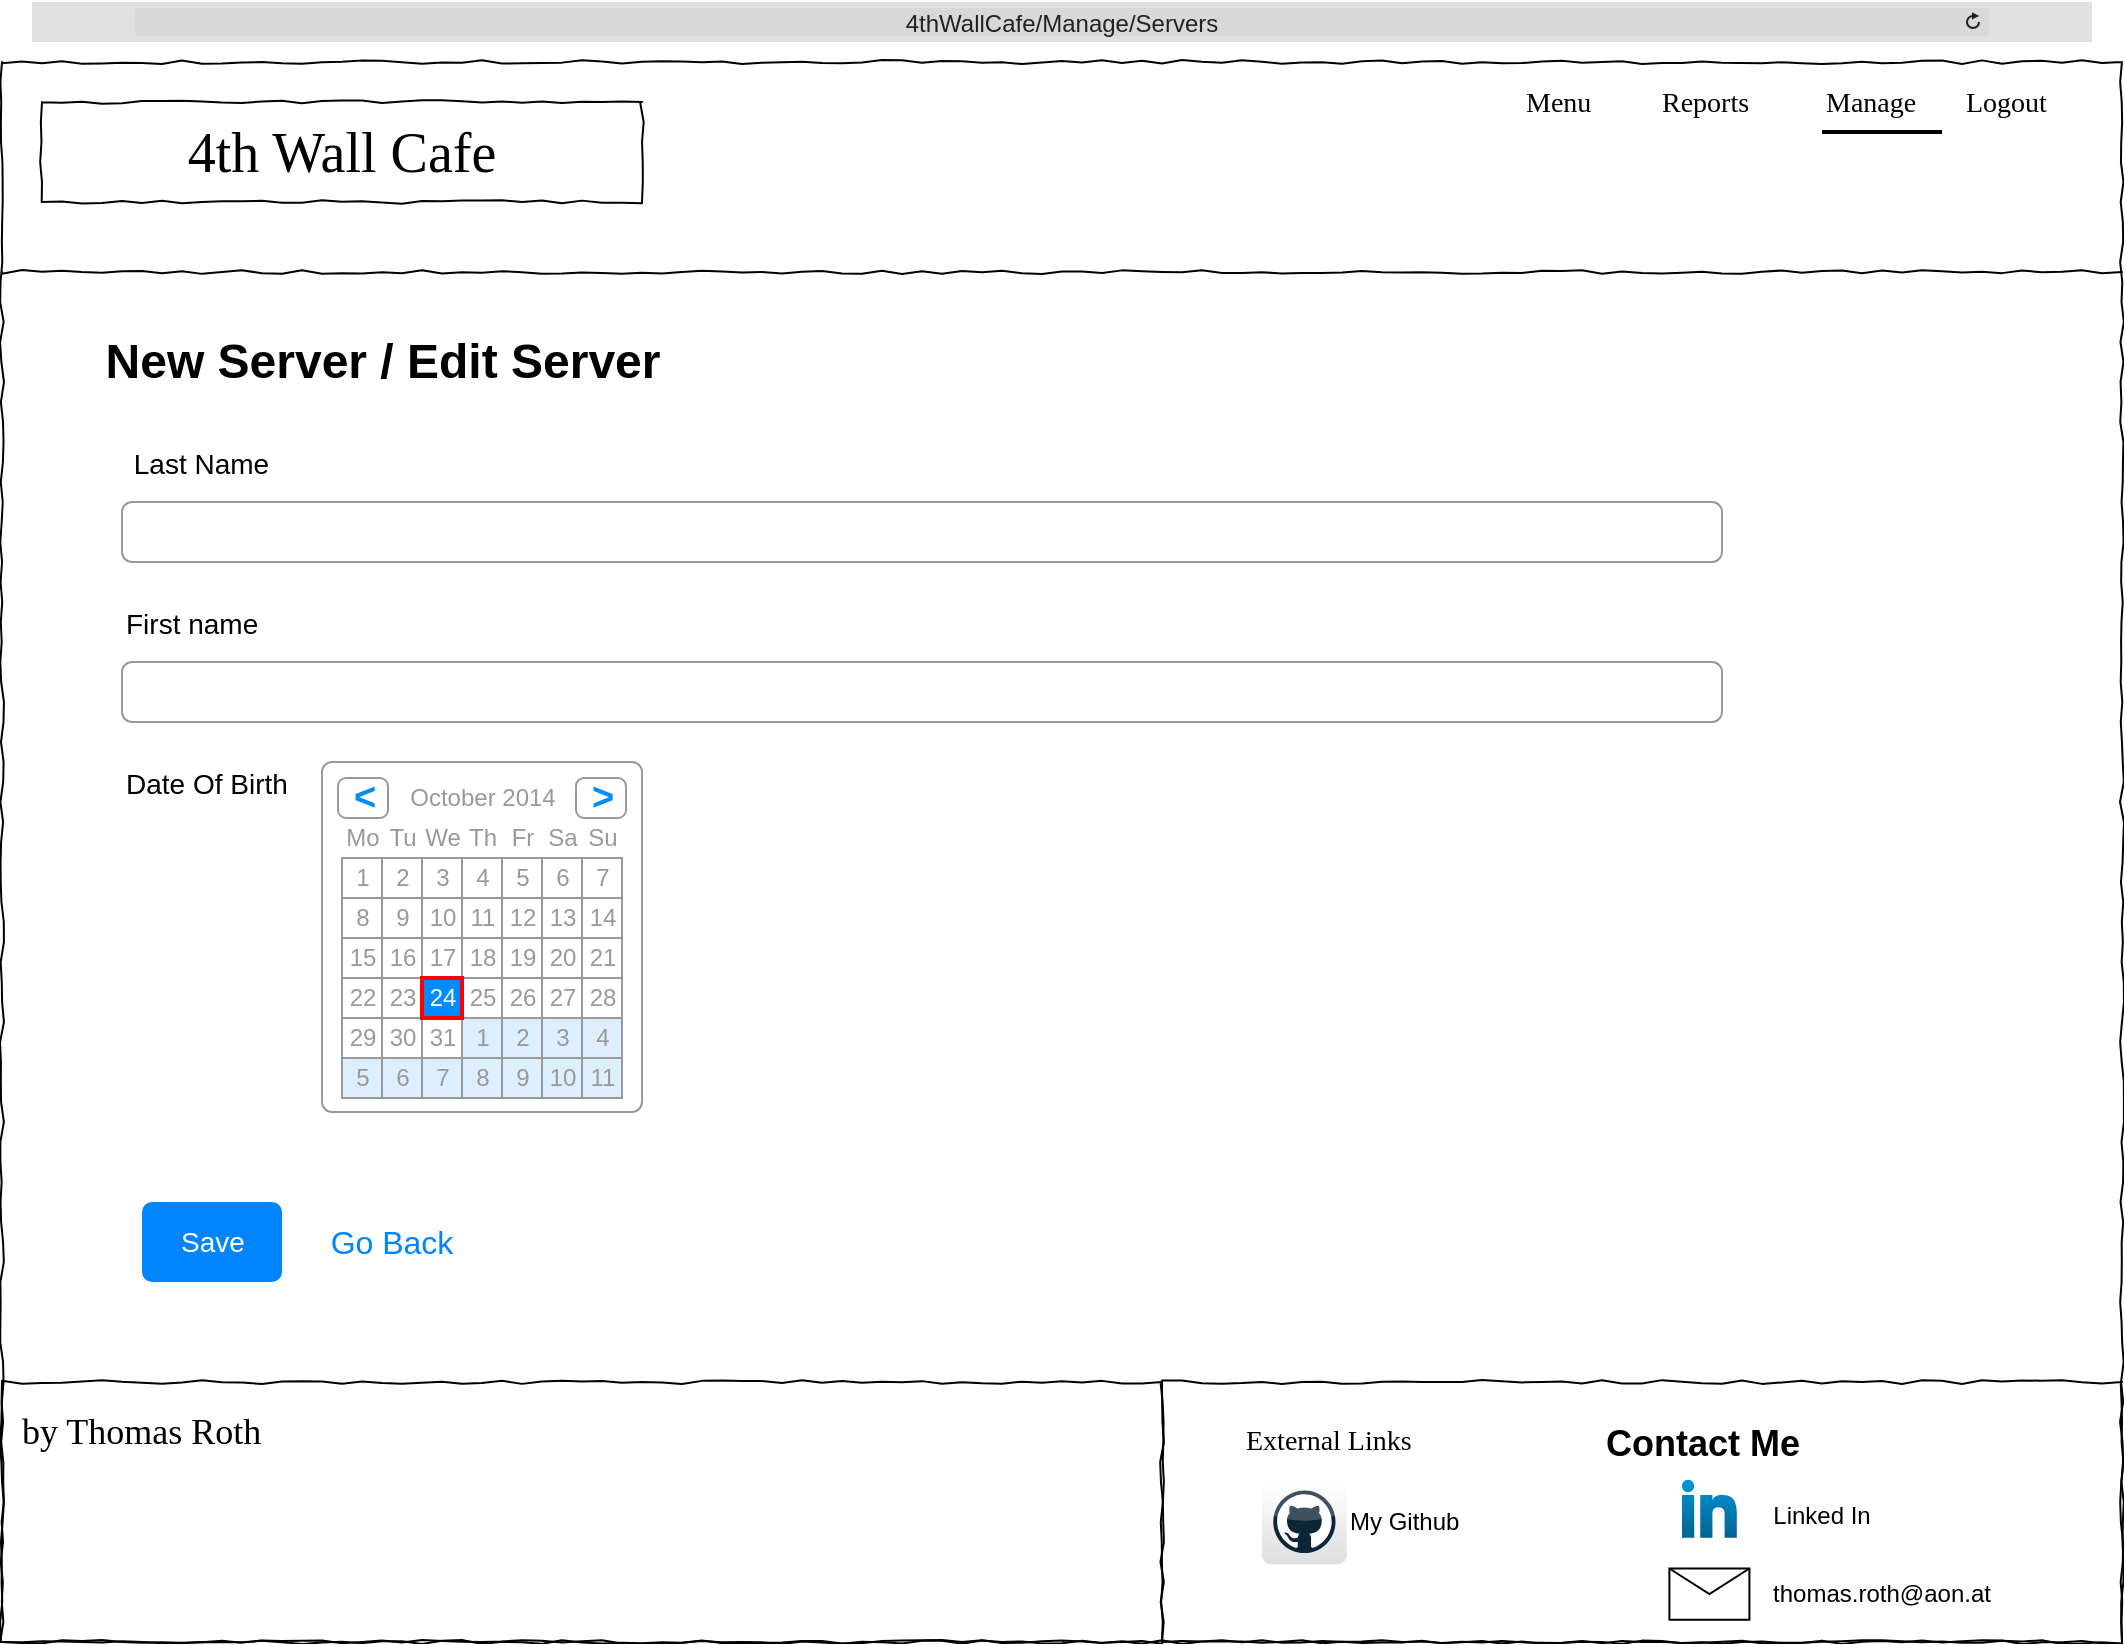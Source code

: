 <mxfile version="25.0.1">
  <diagram name="Page-1" id="03018318-947c-dd8e-b7a3-06fadd420f32">
    <mxGraphModel dx="3354" dy="1258" grid="1" gridSize="10" guides="1" tooltips="1" connect="1" arrows="1" fold="1" page="1" pageScale="1" pageWidth="1100" pageHeight="850" background="none" math="0" shadow="0">
      <root>
        <mxCell id="0" />
        <mxCell id="1" parent="0" />
        <mxCell id="677b7b8949515195-1" value="" style="whiteSpace=wrap;html=1;rounded=0;shadow=0;labelBackgroundColor=none;strokeColor=#000000;strokeWidth=1;fillColor=none;fontFamily=Verdana;fontSize=12;fontColor=#000000;align=center;comic=1;" parent="1" vertex="1">
          <mxGeometry x="20" y="40" width="1060" height="790" as="geometry" />
        </mxCell>
        <mxCell id="677b7b8949515195-2" value="4th Wall Cafe" style="whiteSpace=wrap;html=1;rounded=0;shadow=0;labelBackgroundColor=none;strokeWidth=1;fontFamily=Verdana;fontSize=28;align=center;comic=1;" parent="1" vertex="1">
          <mxGeometry x="40" y="60" width="300" height="50" as="geometry" />
        </mxCell>
        <mxCell id="677b7b8949515195-4" value="Menu" style="text;html=1;points=[];align=left;verticalAlign=top;spacingTop=-4;fontSize=14;fontFamily=Verdana" parent="1" vertex="1">
          <mxGeometry x="780" y="50" width="60" height="20" as="geometry" />
        </mxCell>
        <mxCell id="677b7b8949515195-5" value="Reports" style="text;html=1;points=[];align=left;verticalAlign=top;spacingTop=-4;fontSize=14;fontFamily=Verdana" parent="1" vertex="1">
          <mxGeometry x="847.6" y="50" width="60" height="20" as="geometry" />
        </mxCell>
        <mxCell id="677b7b8949515195-6" value="Manage" style="text;html=1;points=[];align=left;verticalAlign=top;spacingTop=-4;fontSize=14;fontFamily=Verdana" parent="1" vertex="1">
          <mxGeometry x="930" y="50" width="60" height="20" as="geometry" />
        </mxCell>
        <mxCell id="677b7b8949515195-7" value="Logout" style="text;html=1;points=[];align=left;verticalAlign=top;spacingTop=-4;fontSize=14;fontFamily=Verdana" parent="1" vertex="1">
          <mxGeometry x="1000" y="50" width="60" height="20" as="geometry" />
        </mxCell>
        <mxCell id="677b7b8949515195-9" value="" style="line;strokeWidth=1;html=1;rounded=0;shadow=0;labelBackgroundColor=none;fillColor=none;fontFamily=Verdana;fontSize=14;fontColor=#000000;align=center;comic=1;" parent="1" vertex="1">
          <mxGeometry x="20" y="140" width="1060" height="10" as="geometry" />
        </mxCell>
        <mxCell id="677b7b8949515195-15" value="&lt;div style=&quot;&quot;&gt;&lt;font style=&quot;font-size: 18px;&quot;&gt;by Thomas Roth&lt;/font&gt;&lt;/div&gt;" style="whiteSpace=wrap;html=1;rounded=0;shadow=0;labelBackgroundColor=none;strokeWidth=1;fillColor=none;fontFamily=Verdana;fontSize=12;align=left;verticalAlign=top;spacing=10;comic=1;" parent="1" vertex="1">
          <mxGeometry x="20" y="700" width="580" height="130" as="geometry" />
        </mxCell>
        <mxCell id="677b7b8949515195-26" value="" style="whiteSpace=wrap;html=1;rounded=0;shadow=0;labelBackgroundColor=none;strokeWidth=1;fillColor=none;fontFamily=Verdana;fontSize=12;align=center;comic=1;" parent="1" vertex="1">
          <mxGeometry x="600" y="700" width="480" height="130" as="geometry" />
        </mxCell>
        <mxCell id="677b7b8949515195-42" value="External Links" style="text;html=1;points=[];align=left;verticalAlign=top;spacingTop=-4;fontSize=14;fontFamily=Verdana" parent="1" vertex="1">
          <mxGeometry x="640" y="718.68" width="170" height="20" as="geometry" />
        </mxCell>
        <mxCell id="xNktOV-b6tnxYs5pCYwV-17" value="" style="dashed=0;outlineConnect=0;html=1;align=center;labelPosition=center;verticalLabelPosition=bottom;verticalAlign=top;shape=mxgraph.webicons.github;gradientColor=#DFDEDE" parent="1" vertex="1">
          <mxGeometry x="650" y="748.68" width="42.4" height="42.4" as="geometry" />
        </mxCell>
        <mxCell id="xNktOV-b6tnxYs5pCYwV-18" value="" style="dashed=0;outlineConnect=0;html=1;align=center;labelPosition=center;verticalLabelPosition=bottom;verticalAlign=top;shape=mxgraph.weblogos.linkedin;fillColor=#0095DB;gradientColor=#006391" parent="1" vertex="1">
          <mxGeometry x="860" y="748.91" width="27.4" height="28.93" as="geometry" />
        </mxCell>
        <mxCell id="xNktOV-b6tnxYs5pCYwV-19" value="My Github" style="text;html=1;align=left;verticalAlign=middle;whiteSpace=wrap;rounded=0;" parent="1" vertex="1">
          <mxGeometry x="692.4" y="754.88" width="60" height="30" as="geometry" />
        </mxCell>
        <mxCell id="xNktOV-b6tnxYs5pCYwV-20" value="&lt;font style=&quot;font-size: 18px;&quot;&gt;Contact Me&lt;/font&gt;" style="text;strokeColor=none;fillColor=none;html=1;fontSize=24;fontStyle=1;verticalAlign=middle;align=center;" parent="1" vertex="1">
          <mxGeometry x="820" y="708.91" width="100" height="40" as="geometry" />
        </mxCell>
        <mxCell id="xNktOV-b6tnxYs5pCYwV-22" value="" style="shape=message;html=1;html=1;outlineConnect=0;labelPosition=center;verticalLabelPosition=bottom;align=center;verticalAlign=top;" parent="1" vertex="1">
          <mxGeometry x="853.7" y="793.25" width="40" height="25.66" as="geometry" />
        </mxCell>
        <mxCell id="xNktOV-b6tnxYs5pCYwV-23" value="Linked In" style="text;html=1;align=center;verticalAlign=middle;whiteSpace=wrap;rounded=0;" parent="1" vertex="1">
          <mxGeometry x="900" y="752.17" width="60" height="30" as="geometry" />
        </mxCell>
        <mxCell id="xNktOV-b6tnxYs5pCYwV-24" value="thomas.roth@aon.at" style="text;html=1;align=center;verticalAlign=middle;whiteSpace=wrap;rounded=0;" parent="1" vertex="1">
          <mxGeometry x="930" y="791.08" width="60" height="30" as="geometry" />
        </mxCell>
        <mxCell id="z-67hpvK6l74vBA2kNS7-2" value="" style="line;strokeWidth=2;html=1;" parent="1" vertex="1">
          <mxGeometry x="930" y="70" width="60" height="10" as="geometry" />
        </mxCell>
        <mxCell id="HEE8X-NlxO-QjpKQm_0w-64" value="&lt;span style=&quot;font-size: 12px;&quot;&gt;4thWallCafe/Manage/Servers&lt;/span&gt;" style="html=1;strokeWidth=1;shadow=0;dashed=0;shape=mxgraph.ios7ui.url;fillColor=#e0e0e0;strokeColor=#c0c0c0;buttonText=;strokeColor2=#222222;fontColor=#222222;fontSize=8;spacingTop=2;align=center;whiteSpace=wrap;" parent="1" vertex="1">
          <mxGeometry x="35" y="10" width="1030" height="20" as="geometry" />
        </mxCell>
        <mxCell id="BZrCg_D0p4DdfBS6RXgq-1" value=" Last Name" style="fillColor=none;strokeColor=none;align=left;fontSize=14;" parent="1" vertex="1">
          <mxGeometry width="260" height="40" relative="1" as="geometry">
            <mxPoint x="80" y="220" as="offset" />
          </mxGeometry>
        </mxCell>
        <mxCell id="BZrCg_D0p4DdfBS6RXgq-2" value="" style="html=1;shadow=0;dashed=0;shape=mxgraph.bootstrap.rrect;rSize=5;fillColor=none;strokeColor=#999999;align=left;spacing=15;fontSize=14;fontColor=#6C767D;" parent="1" vertex="1">
          <mxGeometry width="800" height="30" relative="1" as="geometry">
            <mxPoint x="80" y="260" as="offset" />
          </mxGeometry>
        </mxCell>
        <mxCell id="BZrCg_D0p4DdfBS6RXgq-7" value="Save" style="html=1;shadow=0;dashed=0;shape=mxgraph.bootstrap.rrect;rSize=5;fillColor=#0085FC;strokeColor=none;align=center;fontSize=14;fontColor=#FFFFFF;" parent="1" vertex="1">
          <mxGeometry width="70" height="40" relative="1" as="geometry">
            <mxPoint x="90" y="610" as="offset" />
          </mxGeometry>
        </mxCell>
        <mxCell id="BZrCg_D0p4DdfBS6RXgq-8" value="New Server / Edit Server" style="text;strokeColor=none;fillColor=none;html=1;fontSize=24;fontStyle=1;verticalAlign=middle;align=center;" parent="1" vertex="1">
          <mxGeometry x="160" y="170" width="100" height="40" as="geometry" />
        </mxCell>
        <mxCell id="BZrCg_D0p4DdfBS6RXgq-9" value="First name" style="fillColor=none;strokeColor=none;align=left;fontSize=14;" parent="1" vertex="1">
          <mxGeometry width="260" height="40" relative="1" as="geometry">
            <mxPoint x="80" y="300" as="offset" />
          </mxGeometry>
        </mxCell>
        <mxCell id="BZrCg_D0p4DdfBS6RXgq-10" value="" style="html=1;shadow=0;dashed=0;shape=mxgraph.bootstrap.rrect;rSize=5;fillColor=none;strokeColor=#999999;align=left;spacing=15;fontSize=14;fontColor=#6C767D;" parent="1" vertex="1">
          <mxGeometry width="800" height="30" relative="1" as="geometry">
            <mxPoint x="80" y="340" as="offset" />
          </mxGeometry>
        </mxCell>
        <mxCell id="BZrCg_D0p4DdfBS6RXgq-11" value="Date Of Birth" style="fillColor=none;strokeColor=none;align=left;fontSize=14;" parent="1" vertex="1">
          <mxGeometry width="260" height="40" relative="1" as="geometry">
            <mxPoint x="80" y="380" as="offset" />
          </mxGeometry>
        </mxCell>
        <mxCell id="BZrCg_D0p4DdfBS6RXgq-13" value="" style="strokeWidth=1;shadow=0;dashed=0;align=center;html=1;shape=mxgraph.mockup.forms.rrect;rSize=5;strokeColor=#999999;fillColor=#ffffff;" parent="1" vertex="1">
          <mxGeometry x="180" y="390" width="160" height="175" as="geometry" />
        </mxCell>
        <mxCell id="BZrCg_D0p4DdfBS6RXgq-14" value="October 2014" style="strokeWidth=1;shadow=0;dashed=0;align=center;html=1;shape=mxgraph.mockup.forms.anchor;fontColor=#999999;" parent="BZrCg_D0p4DdfBS6RXgq-13" vertex="1">
          <mxGeometry x="30" y="8" width="100" height="20" as="geometry" />
        </mxCell>
        <mxCell id="BZrCg_D0p4DdfBS6RXgq-15" value="&lt;" style="strokeWidth=1;shadow=0;dashed=0;align=center;html=1;shape=mxgraph.mockup.forms.rrect;rSize=4;strokeColor=#999999;fontColor=#008cff;fontSize=19;fontStyle=1;" parent="BZrCg_D0p4DdfBS6RXgq-13" vertex="1">
          <mxGeometry x="8" y="8" width="25" height="20" as="geometry" />
        </mxCell>
        <mxCell id="BZrCg_D0p4DdfBS6RXgq-16" value="&gt;" style="strokeWidth=1;shadow=0;dashed=0;align=center;html=1;shape=mxgraph.mockup.forms.rrect;rSize=4;strokeColor=#999999;fontColor=#008cff;fontSize=19;fontStyle=1;" parent="BZrCg_D0p4DdfBS6RXgq-13" vertex="1">
          <mxGeometry x="127" y="8" width="25" height="20" as="geometry" />
        </mxCell>
        <mxCell id="BZrCg_D0p4DdfBS6RXgq-17" value="Mo" style="strokeWidth=1;shadow=0;dashed=0;align=center;html=1;shape=mxgraph.mockup.forms.anchor;fontColor=#999999;" parent="BZrCg_D0p4DdfBS6RXgq-13" vertex="1">
          <mxGeometry x="10" y="28" width="20" height="20" as="geometry" />
        </mxCell>
        <mxCell id="BZrCg_D0p4DdfBS6RXgq-18" value="Tu" style="strokeWidth=1;shadow=0;dashed=0;align=center;html=1;shape=mxgraph.mockup.forms.anchor;fontColor=#999999;" parent="BZrCg_D0p4DdfBS6RXgq-13" vertex="1">
          <mxGeometry x="30" y="28" width="20" height="20" as="geometry" />
        </mxCell>
        <mxCell id="BZrCg_D0p4DdfBS6RXgq-19" value="We" style="strokeWidth=1;shadow=0;dashed=0;align=center;html=1;shape=mxgraph.mockup.forms.anchor;fontColor=#999999;" parent="BZrCg_D0p4DdfBS6RXgq-13" vertex="1">
          <mxGeometry x="50" y="28" width="20" height="20" as="geometry" />
        </mxCell>
        <mxCell id="BZrCg_D0p4DdfBS6RXgq-20" value="Th" style="strokeWidth=1;shadow=0;dashed=0;align=center;html=1;shape=mxgraph.mockup.forms.anchor;fontColor=#999999;" parent="BZrCg_D0p4DdfBS6RXgq-13" vertex="1">
          <mxGeometry x="70" y="28" width="20" height="20" as="geometry" />
        </mxCell>
        <mxCell id="BZrCg_D0p4DdfBS6RXgq-21" value="Fr" style="strokeWidth=1;shadow=0;dashed=0;align=center;html=1;shape=mxgraph.mockup.forms.anchor;fontColor=#999999;" parent="BZrCg_D0p4DdfBS6RXgq-13" vertex="1">
          <mxGeometry x="90" y="28" width="20" height="20" as="geometry" />
        </mxCell>
        <mxCell id="BZrCg_D0p4DdfBS6RXgq-22" value="Sa" style="strokeWidth=1;shadow=0;dashed=0;align=center;html=1;shape=mxgraph.mockup.forms.anchor;fontColor=#999999;" parent="BZrCg_D0p4DdfBS6RXgq-13" vertex="1">
          <mxGeometry x="110" y="28" width="20" height="20" as="geometry" />
        </mxCell>
        <mxCell id="BZrCg_D0p4DdfBS6RXgq-23" value="Su" style="strokeWidth=1;shadow=0;dashed=0;align=center;html=1;shape=mxgraph.mockup.forms.anchor;fontColor=#999999;" parent="BZrCg_D0p4DdfBS6RXgq-13" vertex="1">
          <mxGeometry x="130" y="28" width="20" height="20" as="geometry" />
        </mxCell>
        <mxCell id="BZrCg_D0p4DdfBS6RXgq-24" value="1" style="strokeWidth=1;shadow=0;dashed=0;align=center;html=1;shape=mxgraph.mockup.forms.rrect;rSize=0;strokeColor=#999999;fontColor=#999999;" parent="BZrCg_D0p4DdfBS6RXgq-13" vertex="1">
          <mxGeometry x="10" y="48" width="20" height="20" as="geometry" />
        </mxCell>
        <mxCell id="BZrCg_D0p4DdfBS6RXgq-25" value="2" style="strokeWidth=1;shadow=0;dashed=0;align=center;html=1;shape=mxgraph.mockup.forms.rrect;rSize=0;strokeColor=#999999;fontColor=#999999;" parent="BZrCg_D0p4DdfBS6RXgq-13" vertex="1">
          <mxGeometry x="30" y="48" width="20" height="20" as="geometry" />
        </mxCell>
        <mxCell id="BZrCg_D0p4DdfBS6RXgq-26" value="3" style="strokeWidth=1;shadow=0;dashed=0;align=center;html=1;shape=mxgraph.mockup.forms.rrect;rSize=0;strokeColor=#999999;fontColor=#999999;" parent="BZrCg_D0p4DdfBS6RXgq-13" vertex="1">
          <mxGeometry x="50" y="48" width="20" height="20" as="geometry" />
        </mxCell>
        <mxCell id="BZrCg_D0p4DdfBS6RXgq-27" value="4" style="strokeWidth=1;shadow=0;dashed=0;align=center;html=1;shape=mxgraph.mockup.forms.rrect;rSize=0;strokeColor=#999999;fontColor=#999999;" parent="BZrCg_D0p4DdfBS6RXgq-13" vertex="1">
          <mxGeometry x="70" y="48" width="20" height="20" as="geometry" />
        </mxCell>
        <mxCell id="BZrCg_D0p4DdfBS6RXgq-28" value="5" style="strokeWidth=1;shadow=0;dashed=0;align=center;html=1;shape=mxgraph.mockup.forms.rrect;rSize=0;strokeColor=#999999;fontColor=#999999;" parent="BZrCg_D0p4DdfBS6RXgq-13" vertex="1">
          <mxGeometry x="90" y="48" width="20" height="20" as="geometry" />
        </mxCell>
        <mxCell id="BZrCg_D0p4DdfBS6RXgq-29" value="6" style="strokeWidth=1;shadow=0;dashed=0;align=center;html=1;shape=mxgraph.mockup.forms.rrect;rSize=0;strokeColor=#999999;fontColor=#999999;" parent="BZrCg_D0p4DdfBS6RXgq-13" vertex="1">
          <mxGeometry x="110" y="48" width="20" height="20" as="geometry" />
        </mxCell>
        <mxCell id="BZrCg_D0p4DdfBS6RXgq-30" value="7" style="strokeWidth=1;shadow=0;dashed=0;align=center;html=1;shape=mxgraph.mockup.forms.rrect;rSize=0;strokeColor=#999999;fontColor=#999999;" parent="BZrCg_D0p4DdfBS6RXgq-13" vertex="1">
          <mxGeometry x="130" y="48" width="20" height="20" as="geometry" />
        </mxCell>
        <mxCell id="BZrCg_D0p4DdfBS6RXgq-31" value="8" style="strokeWidth=1;shadow=0;dashed=0;align=center;html=1;shape=mxgraph.mockup.forms.rrect;rSize=0;strokeColor=#999999;fontColor=#999999;" parent="BZrCg_D0p4DdfBS6RXgq-13" vertex="1">
          <mxGeometry x="10" y="68" width="20" height="20" as="geometry" />
        </mxCell>
        <mxCell id="BZrCg_D0p4DdfBS6RXgq-32" value="9" style="strokeWidth=1;shadow=0;dashed=0;align=center;html=1;shape=mxgraph.mockup.forms.rrect;rSize=0;strokeColor=#999999;fontColor=#999999;" parent="BZrCg_D0p4DdfBS6RXgq-13" vertex="1">
          <mxGeometry x="30" y="68" width="20" height="20" as="geometry" />
        </mxCell>
        <mxCell id="BZrCg_D0p4DdfBS6RXgq-33" value="10" style="strokeWidth=1;shadow=0;dashed=0;align=center;html=1;shape=mxgraph.mockup.forms.rrect;rSize=0;strokeColor=#999999;fontColor=#999999;" parent="BZrCg_D0p4DdfBS6RXgq-13" vertex="1">
          <mxGeometry x="50" y="68" width="20" height="20" as="geometry" />
        </mxCell>
        <mxCell id="BZrCg_D0p4DdfBS6RXgq-34" value="11" style="strokeWidth=1;shadow=0;dashed=0;align=center;html=1;shape=mxgraph.mockup.forms.rrect;rSize=0;strokeColor=#999999;fontColor=#999999;" parent="BZrCg_D0p4DdfBS6RXgq-13" vertex="1">
          <mxGeometry x="70" y="68" width="20" height="20" as="geometry" />
        </mxCell>
        <mxCell id="BZrCg_D0p4DdfBS6RXgq-35" value="12" style="strokeWidth=1;shadow=0;dashed=0;align=center;html=1;shape=mxgraph.mockup.forms.rrect;rSize=0;strokeColor=#999999;fontColor=#999999;" parent="BZrCg_D0p4DdfBS6RXgq-13" vertex="1">
          <mxGeometry x="90" y="68" width="20" height="20" as="geometry" />
        </mxCell>
        <mxCell id="BZrCg_D0p4DdfBS6RXgq-36" value="13" style="strokeWidth=1;shadow=0;dashed=0;align=center;html=1;shape=mxgraph.mockup.forms.rrect;rSize=0;strokeColor=#999999;fontColor=#999999;" parent="BZrCg_D0p4DdfBS6RXgq-13" vertex="1">
          <mxGeometry x="110" y="68" width="20" height="20" as="geometry" />
        </mxCell>
        <mxCell id="BZrCg_D0p4DdfBS6RXgq-37" value="14" style="strokeWidth=1;shadow=0;dashed=0;align=center;html=1;shape=mxgraph.mockup.forms.rrect;rSize=0;strokeColor=#999999;fontColor=#999999;" parent="BZrCg_D0p4DdfBS6RXgq-13" vertex="1">
          <mxGeometry x="130" y="68" width="20" height="20" as="geometry" />
        </mxCell>
        <mxCell id="BZrCg_D0p4DdfBS6RXgq-38" value="15" style="strokeWidth=1;shadow=0;dashed=0;align=center;html=1;shape=mxgraph.mockup.forms.rrect;rSize=0;strokeColor=#999999;fontColor=#999999;" parent="BZrCg_D0p4DdfBS6RXgq-13" vertex="1">
          <mxGeometry x="10" y="88" width="20" height="20" as="geometry" />
        </mxCell>
        <mxCell id="BZrCg_D0p4DdfBS6RXgq-39" value="16" style="strokeWidth=1;shadow=0;dashed=0;align=center;html=1;shape=mxgraph.mockup.forms.rrect;rSize=0;strokeColor=#999999;fontColor=#999999;" parent="BZrCg_D0p4DdfBS6RXgq-13" vertex="1">
          <mxGeometry x="30" y="88" width="20" height="20" as="geometry" />
        </mxCell>
        <mxCell id="BZrCg_D0p4DdfBS6RXgq-40" value="17" style="strokeWidth=1;shadow=0;dashed=0;align=center;html=1;shape=mxgraph.mockup.forms.rrect;rSize=0;strokeColor=#999999;fontColor=#999999;" parent="BZrCg_D0p4DdfBS6RXgq-13" vertex="1">
          <mxGeometry x="50" y="88" width="20" height="20" as="geometry" />
        </mxCell>
        <mxCell id="BZrCg_D0p4DdfBS6RXgq-41" value="18" style="strokeWidth=1;shadow=0;dashed=0;align=center;html=1;shape=mxgraph.mockup.forms.rrect;rSize=0;strokeColor=#999999;fontColor=#999999;" parent="BZrCg_D0p4DdfBS6RXgq-13" vertex="1">
          <mxGeometry x="70" y="88" width="20" height="20" as="geometry" />
        </mxCell>
        <mxCell id="BZrCg_D0p4DdfBS6RXgq-42" value="19" style="strokeWidth=1;shadow=0;dashed=0;align=center;html=1;shape=mxgraph.mockup.forms.rrect;rSize=0;strokeColor=#999999;fontColor=#999999;" parent="BZrCg_D0p4DdfBS6RXgq-13" vertex="1">
          <mxGeometry x="90" y="88" width="20" height="20" as="geometry" />
        </mxCell>
        <mxCell id="BZrCg_D0p4DdfBS6RXgq-43" value="20" style="strokeWidth=1;shadow=0;dashed=0;align=center;html=1;shape=mxgraph.mockup.forms.rrect;rSize=0;strokeColor=#999999;fontColor=#999999;" parent="BZrCg_D0p4DdfBS6RXgq-13" vertex="1">
          <mxGeometry x="110" y="88" width="20" height="20" as="geometry" />
        </mxCell>
        <mxCell id="BZrCg_D0p4DdfBS6RXgq-44" value="21" style="strokeWidth=1;shadow=0;dashed=0;align=center;html=1;shape=mxgraph.mockup.forms.rrect;rSize=0;strokeColor=#999999;fontColor=#999999;" parent="BZrCg_D0p4DdfBS6RXgq-13" vertex="1">
          <mxGeometry x="130" y="88" width="20" height="20" as="geometry" />
        </mxCell>
        <mxCell id="BZrCg_D0p4DdfBS6RXgq-45" value="22" style="strokeWidth=1;shadow=0;dashed=0;align=center;html=1;shape=mxgraph.mockup.forms.rrect;rSize=0;strokeColor=#999999;fontColor=#999999;" parent="BZrCg_D0p4DdfBS6RXgq-13" vertex="1">
          <mxGeometry x="10" y="108" width="20" height="20" as="geometry" />
        </mxCell>
        <mxCell id="BZrCg_D0p4DdfBS6RXgq-46" value="23" style="strokeWidth=1;shadow=0;dashed=0;align=center;html=1;shape=mxgraph.mockup.forms.rrect;rSize=0;strokeColor=#999999;fontColor=#999999;" parent="BZrCg_D0p4DdfBS6RXgq-13" vertex="1">
          <mxGeometry x="30" y="108" width="20" height="20" as="geometry" />
        </mxCell>
        <mxCell id="BZrCg_D0p4DdfBS6RXgq-47" value="25" style="strokeWidth=1;shadow=0;dashed=0;align=center;html=1;shape=mxgraph.mockup.forms.rrect;rSize=0;strokeColor=#999999;fontColor=#999999;" parent="BZrCg_D0p4DdfBS6RXgq-13" vertex="1">
          <mxGeometry x="70" y="108" width="20" height="20" as="geometry" />
        </mxCell>
        <mxCell id="BZrCg_D0p4DdfBS6RXgq-48" value="26" style="strokeWidth=1;shadow=0;dashed=0;align=center;html=1;shape=mxgraph.mockup.forms.rrect;rSize=0;strokeColor=#999999;fontColor=#999999;" parent="BZrCg_D0p4DdfBS6RXgq-13" vertex="1">
          <mxGeometry x="90" y="108" width="20" height="20" as="geometry" />
        </mxCell>
        <mxCell id="BZrCg_D0p4DdfBS6RXgq-49" value="27" style="strokeWidth=1;shadow=0;dashed=0;align=center;html=1;shape=mxgraph.mockup.forms.rrect;rSize=0;strokeColor=#999999;fontColor=#999999;" parent="BZrCg_D0p4DdfBS6RXgq-13" vertex="1">
          <mxGeometry x="110" y="108" width="20" height="20" as="geometry" />
        </mxCell>
        <mxCell id="BZrCg_D0p4DdfBS6RXgq-50" value="28" style="strokeWidth=1;shadow=0;dashed=0;align=center;html=1;shape=mxgraph.mockup.forms.rrect;rSize=0;strokeColor=#999999;fontColor=#999999;" parent="BZrCg_D0p4DdfBS6RXgq-13" vertex="1">
          <mxGeometry x="130" y="108" width="20" height="20" as="geometry" />
        </mxCell>
        <mxCell id="BZrCg_D0p4DdfBS6RXgq-51" value="29" style="strokeWidth=1;shadow=0;dashed=0;align=center;html=1;shape=mxgraph.mockup.forms.rrect;rSize=0;strokeColor=#999999;fontColor=#999999;" parent="BZrCg_D0p4DdfBS6RXgq-13" vertex="1">
          <mxGeometry x="10" y="128" width="20" height="20" as="geometry" />
        </mxCell>
        <mxCell id="BZrCg_D0p4DdfBS6RXgq-52" value="30" style="strokeWidth=1;shadow=0;dashed=0;align=center;html=1;shape=mxgraph.mockup.forms.rrect;rSize=0;strokeColor=#999999;fontColor=#999999;" parent="BZrCg_D0p4DdfBS6RXgq-13" vertex="1">
          <mxGeometry x="30" y="128" width="20" height="20" as="geometry" />
        </mxCell>
        <mxCell id="BZrCg_D0p4DdfBS6RXgq-53" value="31" style="strokeWidth=1;shadow=0;dashed=0;align=center;html=1;shape=mxgraph.mockup.forms.rrect;rSize=0;strokeColor=#999999;fontColor=#999999;" parent="BZrCg_D0p4DdfBS6RXgq-13" vertex="1">
          <mxGeometry x="50" y="128" width="20" height="20" as="geometry" />
        </mxCell>
        <mxCell id="BZrCg_D0p4DdfBS6RXgq-54" value="1" style="strokeWidth=1;shadow=0;dashed=0;align=center;html=1;shape=mxgraph.mockup.forms.rrect;rSize=0;strokeColor=#999999;fontColor=#999999;fillColor=#ddeeff;" parent="BZrCg_D0p4DdfBS6RXgq-13" vertex="1">
          <mxGeometry x="70" y="128" width="20" height="20" as="geometry" />
        </mxCell>
        <mxCell id="BZrCg_D0p4DdfBS6RXgq-55" value="2" style="strokeWidth=1;shadow=0;dashed=0;align=center;html=1;shape=mxgraph.mockup.forms.rrect;rSize=0;strokeColor=#999999;fontColor=#999999;fillColor=#ddeeff;" parent="BZrCg_D0p4DdfBS6RXgq-13" vertex="1">
          <mxGeometry x="90" y="128" width="20" height="20" as="geometry" />
        </mxCell>
        <mxCell id="BZrCg_D0p4DdfBS6RXgq-56" value="3" style="strokeWidth=1;shadow=0;dashed=0;align=center;html=1;shape=mxgraph.mockup.forms.rrect;rSize=0;strokeColor=#999999;fontColor=#999999;fillColor=#ddeeff;" parent="BZrCg_D0p4DdfBS6RXgq-13" vertex="1">
          <mxGeometry x="110" y="128" width="20" height="20" as="geometry" />
        </mxCell>
        <mxCell id="BZrCg_D0p4DdfBS6RXgq-57" value="4" style="strokeWidth=1;shadow=0;dashed=0;align=center;html=1;shape=mxgraph.mockup.forms.rrect;rSize=0;strokeColor=#999999;fontColor=#999999;fillColor=#ddeeff;" parent="BZrCg_D0p4DdfBS6RXgq-13" vertex="1">
          <mxGeometry x="130" y="128" width="20" height="20" as="geometry" />
        </mxCell>
        <mxCell id="BZrCg_D0p4DdfBS6RXgq-58" value="5" style="strokeWidth=1;shadow=0;dashed=0;align=center;html=1;shape=mxgraph.mockup.forms.rrect;rSize=0;strokeColor=#999999;fontColor=#999999;fillColor=#ddeeff;" parent="BZrCg_D0p4DdfBS6RXgq-13" vertex="1">
          <mxGeometry x="10" y="148" width="20" height="20" as="geometry" />
        </mxCell>
        <mxCell id="BZrCg_D0p4DdfBS6RXgq-59" value="6" style="strokeWidth=1;shadow=0;dashed=0;align=center;html=1;shape=mxgraph.mockup.forms.rrect;rSize=0;strokeColor=#999999;fontColor=#999999;fillColor=#ddeeff;" parent="BZrCg_D0p4DdfBS6RXgq-13" vertex="1">
          <mxGeometry x="30" y="148" width="20" height="20" as="geometry" />
        </mxCell>
        <mxCell id="BZrCg_D0p4DdfBS6RXgq-60" value="7" style="strokeWidth=1;shadow=0;dashed=0;align=center;html=1;shape=mxgraph.mockup.forms.rrect;rSize=0;strokeColor=#999999;fontColor=#999999;fillColor=#ddeeff;" parent="BZrCg_D0p4DdfBS6RXgq-13" vertex="1">
          <mxGeometry x="50" y="148" width="20" height="20" as="geometry" />
        </mxCell>
        <mxCell id="BZrCg_D0p4DdfBS6RXgq-61" value="8" style="strokeWidth=1;shadow=0;dashed=0;align=center;html=1;shape=mxgraph.mockup.forms.rrect;rSize=0;strokeColor=#999999;fontColor=#999999;fillColor=#ddeeff;" parent="BZrCg_D0p4DdfBS6RXgq-13" vertex="1">
          <mxGeometry x="70" y="148" width="20" height="20" as="geometry" />
        </mxCell>
        <mxCell id="BZrCg_D0p4DdfBS6RXgq-62" value="9" style="strokeWidth=1;shadow=0;dashed=0;align=center;html=1;shape=mxgraph.mockup.forms.rrect;rSize=0;strokeColor=#999999;fontColor=#999999;fillColor=#ddeeff;" parent="BZrCg_D0p4DdfBS6RXgq-13" vertex="1">
          <mxGeometry x="90" y="148" width="20" height="20" as="geometry" />
        </mxCell>
        <mxCell id="BZrCg_D0p4DdfBS6RXgq-63" value="10" style="strokeWidth=1;shadow=0;dashed=0;align=center;html=1;shape=mxgraph.mockup.forms.rrect;rSize=0;strokeColor=#999999;fontColor=#999999;fillColor=#ddeeff;" parent="BZrCg_D0p4DdfBS6RXgq-13" vertex="1">
          <mxGeometry x="110" y="148" width="20" height="20" as="geometry" />
        </mxCell>
        <mxCell id="BZrCg_D0p4DdfBS6RXgq-64" value="11" style="strokeWidth=1;shadow=0;dashed=0;align=center;html=1;shape=mxgraph.mockup.forms.rrect;rSize=0;strokeColor=#999999;fontColor=#999999;fillColor=#ddeeff;" parent="BZrCg_D0p4DdfBS6RXgq-13" vertex="1">
          <mxGeometry x="130" y="148" width="20" height="20" as="geometry" />
        </mxCell>
        <mxCell id="BZrCg_D0p4DdfBS6RXgq-65" value="24" style="strokeWidth=1;shadow=0;dashed=0;align=center;html=1;shape=mxgraph.mockup.forms.rrect;rSize=0;strokeColor=#ff0000;fontColor=#ffffff;strokeWidth=2;fillColor=#008cff;" parent="BZrCg_D0p4DdfBS6RXgq-13" vertex="1">
          <mxGeometry x="50" y="108" width="20" height="20" as="geometry" />
        </mxCell>
        <mxCell id="BZrCg_D0p4DdfBS6RXgq-66" value="Go Back" style="html=1;shadow=0;dashed=0;shape=mxgraph.bootstrap.rrect;rSize=5;strokeColor=none;strokeWidth=1;fillColor=none;fontColor=#0085FC;whiteSpace=wrap;align=center;verticalAlign=middle;spacingLeft=0;fontStyle=0;fontSize=16;spacing=5;" parent="1" vertex="1">
          <mxGeometry x="170" y="610" width="90" height="40" as="geometry" />
        </mxCell>
      </root>
    </mxGraphModel>
  </diagram>
</mxfile>
